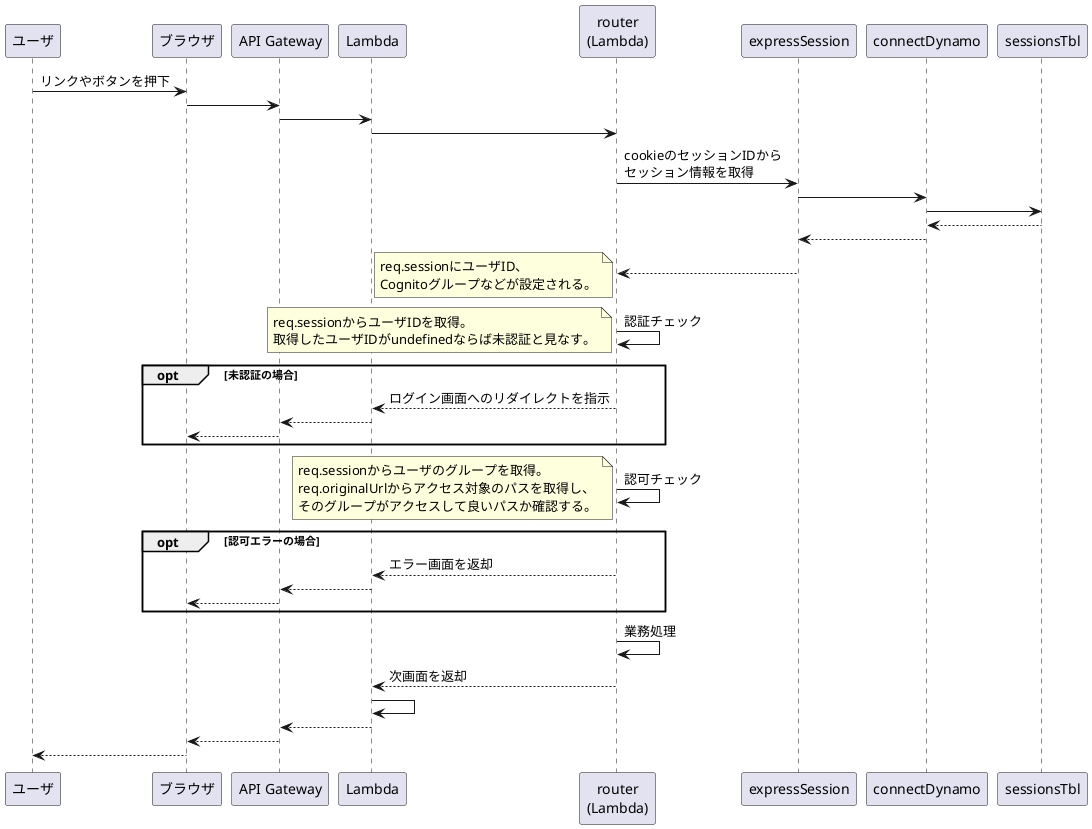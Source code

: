 @startuml　seq
participant ユーザ as user
participant ブラウザ as browser
participant "API Gateway" as gateway
participant Lambda as lambda
participant "router\n(Lambda)" as express
participant "controller\n(Lambda)" as express

user -> browser: リンクやボタンを押下
browser -> gateway
gateway -> lambda
lambda -> express
express -> expressSession: cookieのセッションIDから\nセッション情報を取得
expressSession -> connectDynamo
connectDynamo -> sessionsTbl
sessionsTbl --> connectDynamo
connectDynamo --> expressSession
expressSession --> express
note left
req.sessionにユーザID、
Cognitoグループなどが設定される。
end note

express -> express: 認証チェック
note left
req.sessionからユーザIDを取得。
取得したユーザIDがundefinedならば未認証と見なす。
end note

opt 未認証の場合
  express --> lambda: ログイン画面へのリダイレクトを指示 
  lambda --> gateway
  gateway --> browser
end

express -> express: 認可チェック
note left
req.sessionからユーザのグループを取得。
req.originalUrlからアクセス対象のパスを取得し、
そのグループがアクセスして良いパスか確認する。
end note

opt 認可エラーの場合
  express --> lambda: エラー画面を返却
  lambda --> gateway
  gateway --> browser
end

express -> express: 業務処理
express --> lambda: 次画面を返却
lambda -> lambda
lambda --> gateway
gateway --> browser
browser --> user

@enduml